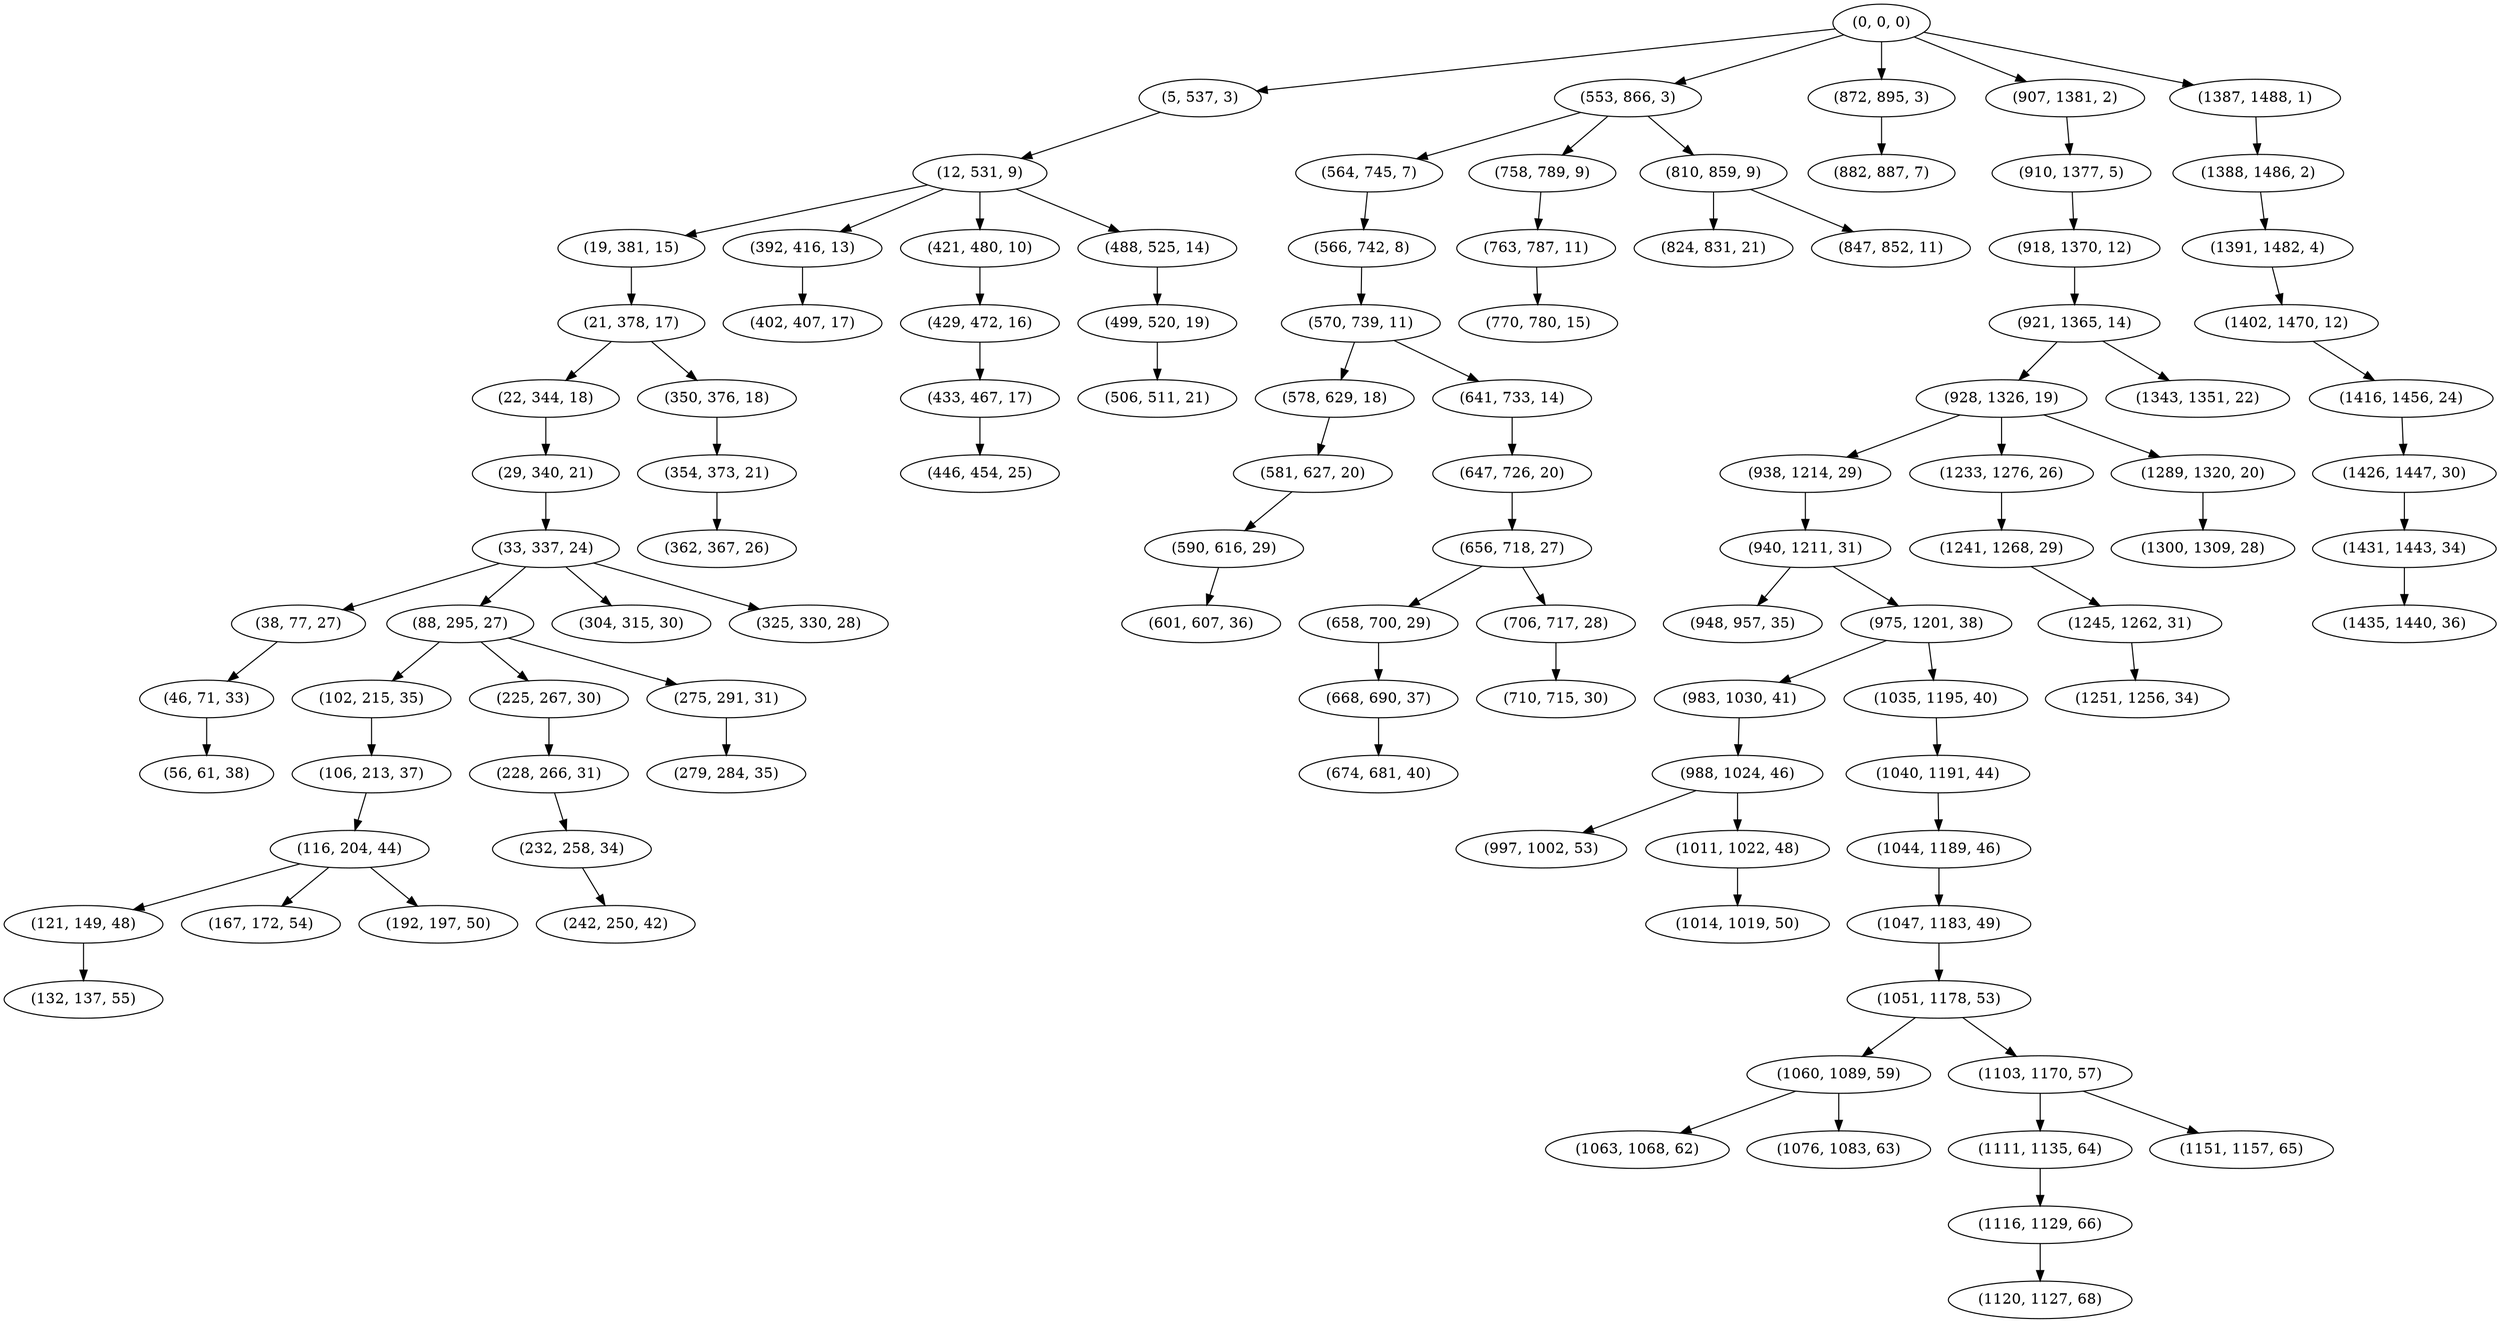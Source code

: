 digraph tree {
    "(0, 0, 0)";
    "(5, 537, 3)";
    "(12, 531, 9)";
    "(19, 381, 15)";
    "(21, 378, 17)";
    "(22, 344, 18)";
    "(29, 340, 21)";
    "(33, 337, 24)";
    "(38, 77, 27)";
    "(46, 71, 33)";
    "(56, 61, 38)";
    "(88, 295, 27)";
    "(102, 215, 35)";
    "(106, 213, 37)";
    "(116, 204, 44)";
    "(121, 149, 48)";
    "(132, 137, 55)";
    "(167, 172, 54)";
    "(192, 197, 50)";
    "(225, 267, 30)";
    "(228, 266, 31)";
    "(232, 258, 34)";
    "(242, 250, 42)";
    "(275, 291, 31)";
    "(279, 284, 35)";
    "(304, 315, 30)";
    "(325, 330, 28)";
    "(350, 376, 18)";
    "(354, 373, 21)";
    "(362, 367, 26)";
    "(392, 416, 13)";
    "(402, 407, 17)";
    "(421, 480, 10)";
    "(429, 472, 16)";
    "(433, 467, 17)";
    "(446, 454, 25)";
    "(488, 525, 14)";
    "(499, 520, 19)";
    "(506, 511, 21)";
    "(553, 866, 3)";
    "(564, 745, 7)";
    "(566, 742, 8)";
    "(570, 739, 11)";
    "(578, 629, 18)";
    "(581, 627, 20)";
    "(590, 616, 29)";
    "(601, 607, 36)";
    "(641, 733, 14)";
    "(647, 726, 20)";
    "(656, 718, 27)";
    "(658, 700, 29)";
    "(668, 690, 37)";
    "(674, 681, 40)";
    "(706, 717, 28)";
    "(710, 715, 30)";
    "(758, 789, 9)";
    "(763, 787, 11)";
    "(770, 780, 15)";
    "(810, 859, 9)";
    "(824, 831, 21)";
    "(847, 852, 11)";
    "(872, 895, 3)";
    "(882, 887, 7)";
    "(907, 1381, 2)";
    "(910, 1377, 5)";
    "(918, 1370, 12)";
    "(921, 1365, 14)";
    "(928, 1326, 19)";
    "(938, 1214, 29)";
    "(940, 1211, 31)";
    "(948, 957, 35)";
    "(975, 1201, 38)";
    "(983, 1030, 41)";
    "(988, 1024, 46)";
    "(997, 1002, 53)";
    "(1011, 1022, 48)";
    "(1014, 1019, 50)";
    "(1035, 1195, 40)";
    "(1040, 1191, 44)";
    "(1044, 1189, 46)";
    "(1047, 1183, 49)";
    "(1051, 1178, 53)";
    "(1060, 1089, 59)";
    "(1063, 1068, 62)";
    "(1076, 1083, 63)";
    "(1103, 1170, 57)";
    "(1111, 1135, 64)";
    "(1116, 1129, 66)";
    "(1120, 1127, 68)";
    "(1151, 1157, 65)";
    "(1233, 1276, 26)";
    "(1241, 1268, 29)";
    "(1245, 1262, 31)";
    "(1251, 1256, 34)";
    "(1289, 1320, 20)";
    "(1300, 1309, 28)";
    "(1343, 1351, 22)";
    "(1387, 1488, 1)";
    "(1388, 1486, 2)";
    "(1391, 1482, 4)";
    "(1402, 1470, 12)";
    "(1416, 1456, 24)";
    "(1426, 1447, 30)";
    "(1431, 1443, 34)";
    "(1435, 1440, 36)";
    "(0, 0, 0)" -> "(5, 537, 3)";
    "(0, 0, 0)" -> "(553, 866, 3)";
    "(0, 0, 0)" -> "(872, 895, 3)";
    "(0, 0, 0)" -> "(907, 1381, 2)";
    "(0, 0, 0)" -> "(1387, 1488, 1)";
    "(5, 537, 3)" -> "(12, 531, 9)";
    "(12, 531, 9)" -> "(19, 381, 15)";
    "(12, 531, 9)" -> "(392, 416, 13)";
    "(12, 531, 9)" -> "(421, 480, 10)";
    "(12, 531, 9)" -> "(488, 525, 14)";
    "(19, 381, 15)" -> "(21, 378, 17)";
    "(21, 378, 17)" -> "(22, 344, 18)";
    "(21, 378, 17)" -> "(350, 376, 18)";
    "(22, 344, 18)" -> "(29, 340, 21)";
    "(29, 340, 21)" -> "(33, 337, 24)";
    "(33, 337, 24)" -> "(38, 77, 27)";
    "(33, 337, 24)" -> "(88, 295, 27)";
    "(33, 337, 24)" -> "(304, 315, 30)";
    "(33, 337, 24)" -> "(325, 330, 28)";
    "(38, 77, 27)" -> "(46, 71, 33)";
    "(46, 71, 33)" -> "(56, 61, 38)";
    "(88, 295, 27)" -> "(102, 215, 35)";
    "(88, 295, 27)" -> "(225, 267, 30)";
    "(88, 295, 27)" -> "(275, 291, 31)";
    "(102, 215, 35)" -> "(106, 213, 37)";
    "(106, 213, 37)" -> "(116, 204, 44)";
    "(116, 204, 44)" -> "(121, 149, 48)";
    "(116, 204, 44)" -> "(167, 172, 54)";
    "(116, 204, 44)" -> "(192, 197, 50)";
    "(121, 149, 48)" -> "(132, 137, 55)";
    "(225, 267, 30)" -> "(228, 266, 31)";
    "(228, 266, 31)" -> "(232, 258, 34)";
    "(232, 258, 34)" -> "(242, 250, 42)";
    "(275, 291, 31)" -> "(279, 284, 35)";
    "(350, 376, 18)" -> "(354, 373, 21)";
    "(354, 373, 21)" -> "(362, 367, 26)";
    "(392, 416, 13)" -> "(402, 407, 17)";
    "(421, 480, 10)" -> "(429, 472, 16)";
    "(429, 472, 16)" -> "(433, 467, 17)";
    "(433, 467, 17)" -> "(446, 454, 25)";
    "(488, 525, 14)" -> "(499, 520, 19)";
    "(499, 520, 19)" -> "(506, 511, 21)";
    "(553, 866, 3)" -> "(564, 745, 7)";
    "(553, 866, 3)" -> "(758, 789, 9)";
    "(553, 866, 3)" -> "(810, 859, 9)";
    "(564, 745, 7)" -> "(566, 742, 8)";
    "(566, 742, 8)" -> "(570, 739, 11)";
    "(570, 739, 11)" -> "(578, 629, 18)";
    "(570, 739, 11)" -> "(641, 733, 14)";
    "(578, 629, 18)" -> "(581, 627, 20)";
    "(581, 627, 20)" -> "(590, 616, 29)";
    "(590, 616, 29)" -> "(601, 607, 36)";
    "(641, 733, 14)" -> "(647, 726, 20)";
    "(647, 726, 20)" -> "(656, 718, 27)";
    "(656, 718, 27)" -> "(658, 700, 29)";
    "(656, 718, 27)" -> "(706, 717, 28)";
    "(658, 700, 29)" -> "(668, 690, 37)";
    "(668, 690, 37)" -> "(674, 681, 40)";
    "(706, 717, 28)" -> "(710, 715, 30)";
    "(758, 789, 9)" -> "(763, 787, 11)";
    "(763, 787, 11)" -> "(770, 780, 15)";
    "(810, 859, 9)" -> "(824, 831, 21)";
    "(810, 859, 9)" -> "(847, 852, 11)";
    "(872, 895, 3)" -> "(882, 887, 7)";
    "(907, 1381, 2)" -> "(910, 1377, 5)";
    "(910, 1377, 5)" -> "(918, 1370, 12)";
    "(918, 1370, 12)" -> "(921, 1365, 14)";
    "(921, 1365, 14)" -> "(928, 1326, 19)";
    "(921, 1365, 14)" -> "(1343, 1351, 22)";
    "(928, 1326, 19)" -> "(938, 1214, 29)";
    "(928, 1326, 19)" -> "(1233, 1276, 26)";
    "(928, 1326, 19)" -> "(1289, 1320, 20)";
    "(938, 1214, 29)" -> "(940, 1211, 31)";
    "(940, 1211, 31)" -> "(948, 957, 35)";
    "(940, 1211, 31)" -> "(975, 1201, 38)";
    "(975, 1201, 38)" -> "(983, 1030, 41)";
    "(975, 1201, 38)" -> "(1035, 1195, 40)";
    "(983, 1030, 41)" -> "(988, 1024, 46)";
    "(988, 1024, 46)" -> "(997, 1002, 53)";
    "(988, 1024, 46)" -> "(1011, 1022, 48)";
    "(1011, 1022, 48)" -> "(1014, 1019, 50)";
    "(1035, 1195, 40)" -> "(1040, 1191, 44)";
    "(1040, 1191, 44)" -> "(1044, 1189, 46)";
    "(1044, 1189, 46)" -> "(1047, 1183, 49)";
    "(1047, 1183, 49)" -> "(1051, 1178, 53)";
    "(1051, 1178, 53)" -> "(1060, 1089, 59)";
    "(1051, 1178, 53)" -> "(1103, 1170, 57)";
    "(1060, 1089, 59)" -> "(1063, 1068, 62)";
    "(1060, 1089, 59)" -> "(1076, 1083, 63)";
    "(1103, 1170, 57)" -> "(1111, 1135, 64)";
    "(1103, 1170, 57)" -> "(1151, 1157, 65)";
    "(1111, 1135, 64)" -> "(1116, 1129, 66)";
    "(1116, 1129, 66)" -> "(1120, 1127, 68)";
    "(1233, 1276, 26)" -> "(1241, 1268, 29)";
    "(1241, 1268, 29)" -> "(1245, 1262, 31)";
    "(1245, 1262, 31)" -> "(1251, 1256, 34)";
    "(1289, 1320, 20)" -> "(1300, 1309, 28)";
    "(1387, 1488, 1)" -> "(1388, 1486, 2)";
    "(1388, 1486, 2)" -> "(1391, 1482, 4)";
    "(1391, 1482, 4)" -> "(1402, 1470, 12)";
    "(1402, 1470, 12)" -> "(1416, 1456, 24)";
    "(1416, 1456, 24)" -> "(1426, 1447, 30)";
    "(1426, 1447, 30)" -> "(1431, 1443, 34)";
    "(1431, 1443, 34)" -> "(1435, 1440, 36)";
}
